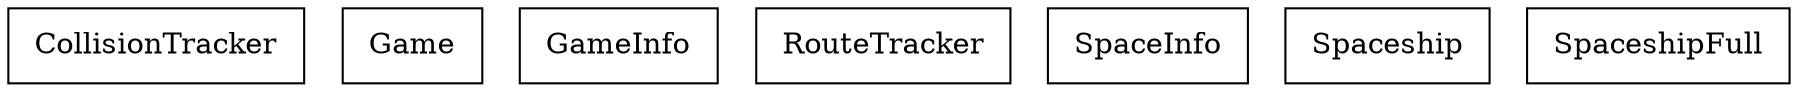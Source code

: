 digraph {
CollisionTracker [ label=" CollisionTracker " shape= box ]
Game [ label=" Game " shape= box ]
GameInfo [ label=" GameInfo " shape= box ]
RouteTracker [ label=" RouteTracker " shape= box ]
SpaceInfo [ label=" SpaceInfo " shape= box ]
Spaceship [ label=" Spaceship " shape= box ]
SpaceshipFull [ label=" SpaceshipFull " shape= box ]

}
